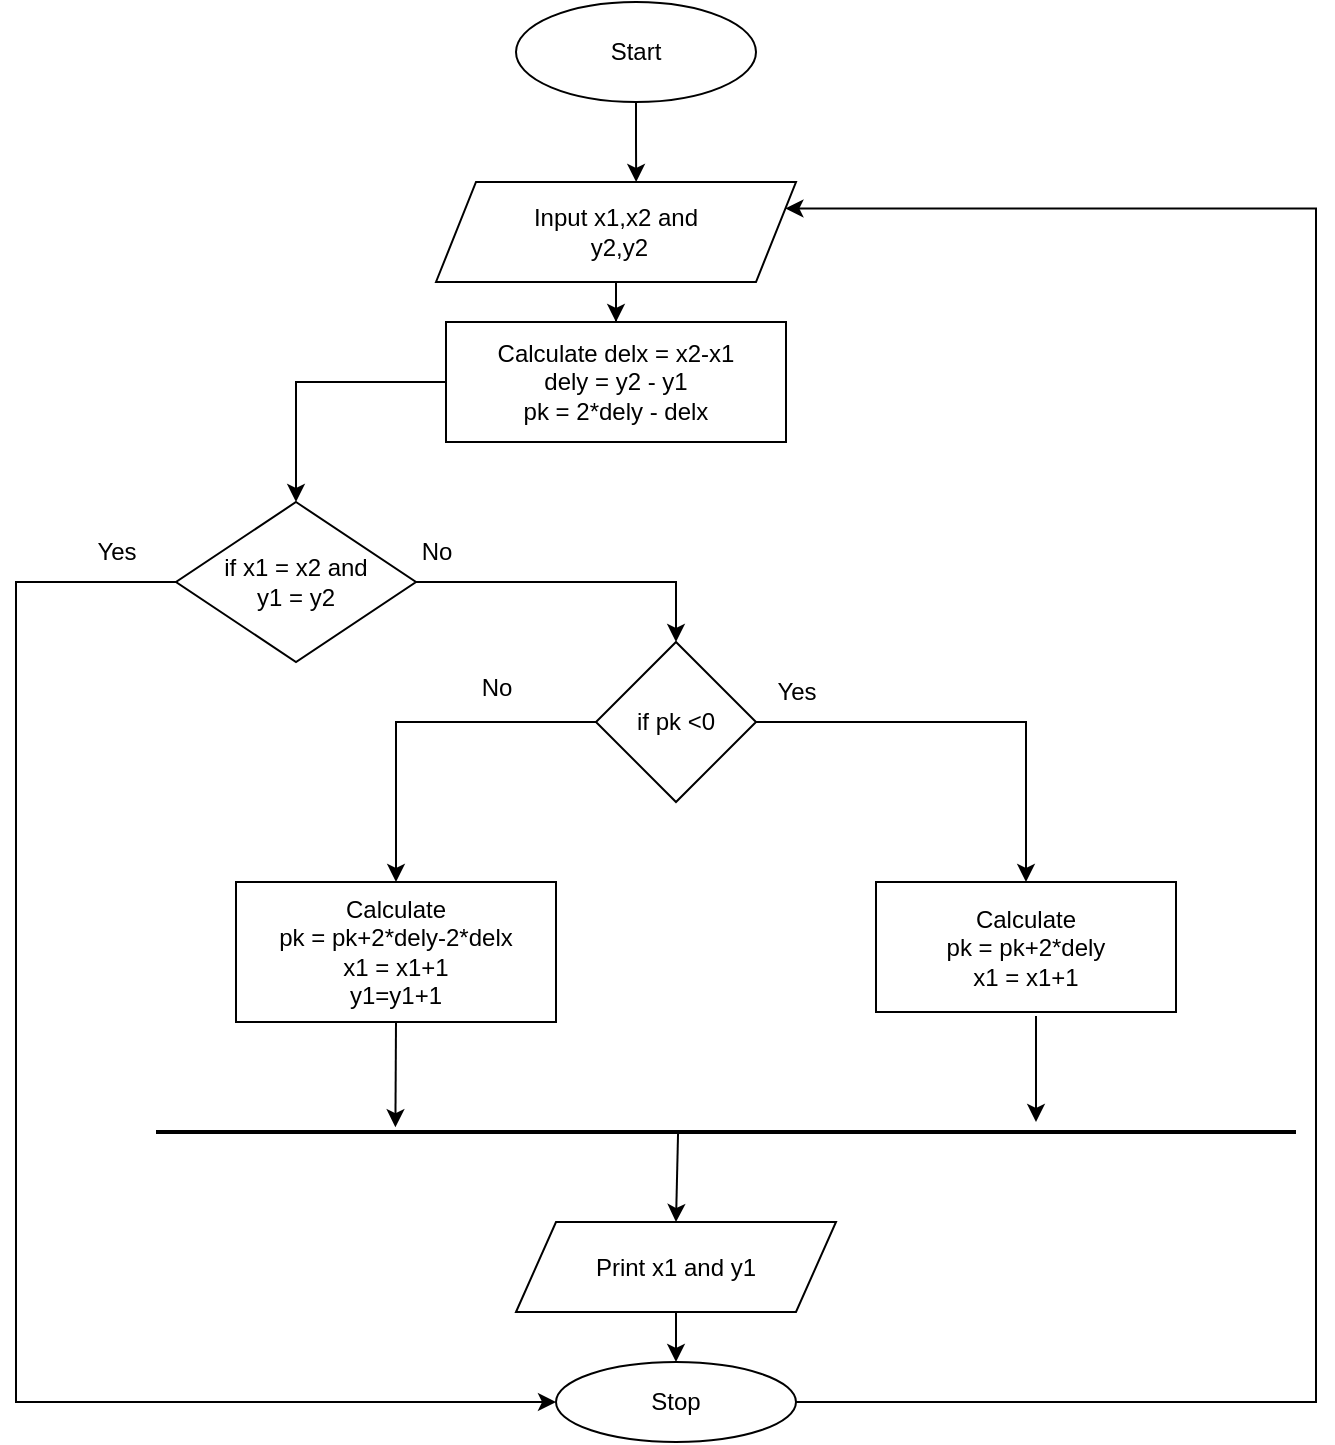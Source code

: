<mxfile version="21.6.1" type="github">
  <diagram name="Page-1" id="UBNCe2qnViK7XBikRRik">
    <mxGraphModel dx="1050" dy="581" grid="0" gridSize="10" guides="1" tooltips="1" connect="1" arrows="1" fold="1" page="1" pageScale="1" pageWidth="827" pageHeight="1169" math="0" shadow="0">
      <root>
        <mxCell id="0" />
        <mxCell id="1" parent="0" />
        <mxCell id="7pdoEP8-4uNZ4g8S5zyF-12" style="edgeStyle=orthogonalEdgeStyle;rounded=0;orthogonalLoop=1;jettySize=auto;html=1;entryX=0.556;entryY=0;entryDx=0;entryDy=0;entryPerimeter=0;" edge="1" parent="1" source="7pdoEP8-4uNZ4g8S5zyF-1" target="7pdoEP8-4uNZ4g8S5zyF-2">
          <mxGeometry relative="1" as="geometry" />
        </mxCell>
        <mxCell id="7pdoEP8-4uNZ4g8S5zyF-1" value="Start" style="ellipse;whiteSpace=wrap;html=1;" vertex="1" parent="1">
          <mxGeometry x="340" y="120" width="120" height="50" as="geometry" />
        </mxCell>
        <mxCell id="7pdoEP8-4uNZ4g8S5zyF-13" style="edgeStyle=orthogonalEdgeStyle;rounded=0;orthogonalLoop=1;jettySize=auto;html=1;exitX=0.5;exitY=1;exitDx=0;exitDy=0;" edge="1" parent="1" source="7pdoEP8-4uNZ4g8S5zyF-2" target="7pdoEP8-4uNZ4g8S5zyF-3">
          <mxGeometry relative="1" as="geometry" />
        </mxCell>
        <mxCell id="7pdoEP8-4uNZ4g8S5zyF-2" value="Input x1,x2&amp;nbsp;and&lt;br&gt;&amp;nbsp;y2,y2" style="shape=parallelogram;perimeter=parallelogramPerimeter;whiteSpace=wrap;html=1;fixedSize=1;" vertex="1" parent="1">
          <mxGeometry x="300" y="210" width="180" height="50" as="geometry" />
        </mxCell>
        <mxCell id="7pdoEP8-4uNZ4g8S5zyF-15" style="edgeStyle=orthogonalEdgeStyle;rounded=0;orthogonalLoop=1;jettySize=auto;html=1;entryX=0.5;entryY=0;entryDx=0;entryDy=0;" edge="1" parent="1" source="7pdoEP8-4uNZ4g8S5zyF-3" target="7pdoEP8-4uNZ4g8S5zyF-4">
          <mxGeometry relative="1" as="geometry" />
        </mxCell>
        <mxCell id="7pdoEP8-4uNZ4g8S5zyF-3" value="Calculate delx = x2-x1&lt;br&gt;dely = y2 - y1&lt;br&gt;pk = 2*dely - delx" style="rounded=0;whiteSpace=wrap;html=1;" vertex="1" parent="1">
          <mxGeometry x="305" y="280" width="170" height="60" as="geometry" />
        </mxCell>
        <mxCell id="7pdoEP8-4uNZ4g8S5zyF-16" style="edgeStyle=orthogonalEdgeStyle;rounded=0;orthogonalLoop=1;jettySize=auto;html=1;entryX=0.5;entryY=0;entryDx=0;entryDy=0;" edge="1" parent="1" source="7pdoEP8-4uNZ4g8S5zyF-4" target="7pdoEP8-4uNZ4g8S5zyF-5">
          <mxGeometry relative="1" as="geometry" />
        </mxCell>
        <mxCell id="7pdoEP8-4uNZ4g8S5zyF-29" style="edgeStyle=orthogonalEdgeStyle;rounded=0;orthogonalLoop=1;jettySize=auto;html=1;entryX=0;entryY=0.5;entryDx=0;entryDy=0;" edge="1" parent="1" source="7pdoEP8-4uNZ4g8S5zyF-4" target="7pdoEP8-4uNZ4g8S5zyF-11">
          <mxGeometry relative="1" as="geometry">
            <mxPoint x="350" y="860" as="targetPoint" />
            <Array as="points">
              <mxPoint x="90" y="410" />
              <mxPoint x="90" y="820" />
            </Array>
          </mxGeometry>
        </mxCell>
        <mxCell id="7pdoEP8-4uNZ4g8S5zyF-4" value="if x1 = x2 and&lt;br&gt;y1 = y2" style="rhombus;whiteSpace=wrap;html=1;" vertex="1" parent="1">
          <mxGeometry x="170" y="370" width="120" height="80" as="geometry" />
        </mxCell>
        <mxCell id="7pdoEP8-4uNZ4g8S5zyF-17" style="edgeStyle=orthogonalEdgeStyle;rounded=0;orthogonalLoop=1;jettySize=auto;html=1;entryX=0.5;entryY=0;entryDx=0;entryDy=0;" edge="1" parent="1" source="7pdoEP8-4uNZ4g8S5zyF-5" target="7pdoEP8-4uNZ4g8S5zyF-7">
          <mxGeometry relative="1" as="geometry" />
        </mxCell>
        <mxCell id="7pdoEP8-4uNZ4g8S5zyF-18" style="edgeStyle=orthogonalEdgeStyle;rounded=0;orthogonalLoop=1;jettySize=auto;html=1;entryX=0.5;entryY=0;entryDx=0;entryDy=0;" edge="1" parent="1" source="7pdoEP8-4uNZ4g8S5zyF-5" target="7pdoEP8-4uNZ4g8S5zyF-6">
          <mxGeometry relative="1" as="geometry" />
        </mxCell>
        <mxCell id="7pdoEP8-4uNZ4g8S5zyF-5" value="if pk &amp;lt;0" style="rhombus;whiteSpace=wrap;html=1;" vertex="1" parent="1">
          <mxGeometry x="380" y="440" width="80" height="80" as="geometry" />
        </mxCell>
        <mxCell id="7pdoEP8-4uNZ4g8S5zyF-6" value="Calculate&lt;br&gt;pk = pk+2*dely-2*delx&lt;br&gt;x1 = x1+1&lt;br&gt;y1=y1+1" style="rounded=0;whiteSpace=wrap;html=1;" vertex="1" parent="1">
          <mxGeometry x="200" y="560" width="160" height="70" as="geometry" />
        </mxCell>
        <mxCell id="7pdoEP8-4uNZ4g8S5zyF-7" value="Calculate&lt;br style=&quot;border-color: var(--border-color);&quot;&gt;pk = pk+2*dely&lt;br style=&quot;border-color: var(--border-color);&quot;&gt;x1 = x1+1" style="rounded=0;whiteSpace=wrap;html=1;" vertex="1" parent="1">
          <mxGeometry x="520" y="560" width="150" height="65" as="geometry" />
        </mxCell>
        <mxCell id="7pdoEP8-4uNZ4g8S5zyF-28" style="edgeStyle=orthogonalEdgeStyle;rounded=0;orthogonalLoop=1;jettySize=auto;html=1;" edge="1" parent="1" source="7pdoEP8-4uNZ4g8S5zyF-10">
          <mxGeometry relative="1" as="geometry">
            <mxPoint x="420" y="800" as="targetPoint" />
          </mxGeometry>
        </mxCell>
        <mxCell id="7pdoEP8-4uNZ4g8S5zyF-10" value="Print x1 and y1" style="shape=parallelogram;perimeter=parallelogramPerimeter;whiteSpace=wrap;html=1;fixedSize=1;" vertex="1" parent="1">
          <mxGeometry x="340" y="730" width="160" height="45" as="geometry" />
        </mxCell>
        <mxCell id="7pdoEP8-4uNZ4g8S5zyF-31" style="edgeStyle=orthogonalEdgeStyle;rounded=0;orthogonalLoop=1;jettySize=auto;html=1;entryX=1;entryY=0.25;entryDx=0;entryDy=0;" edge="1" parent="1" source="7pdoEP8-4uNZ4g8S5zyF-11" target="7pdoEP8-4uNZ4g8S5zyF-2">
          <mxGeometry relative="1" as="geometry">
            <Array as="points">
              <mxPoint x="740" y="820" />
              <mxPoint x="740" y="223" />
            </Array>
          </mxGeometry>
        </mxCell>
        <mxCell id="7pdoEP8-4uNZ4g8S5zyF-11" value="Stop" style="ellipse;whiteSpace=wrap;html=1;" vertex="1" parent="1">
          <mxGeometry x="360" y="800" width="120" height="40" as="geometry" />
        </mxCell>
        <mxCell id="7pdoEP8-4uNZ4g8S5zyF-21" value="" style="line;strokeWidth=2;html=1;" vertex="1" parent="1">
          <mxGeometry x="160" y="680" width="570" height="10" as="geometry" />
        </mxCell>
        <mxCell id="7pdoEP8-4uNZ4g8S5zyF-22" value="" style="endArrow=classic;html=1;rounded=0;entryX=0.21;entryY=0.26;entryDx=0;entryDy=0;entryPerimeter=0;exitX=0.5;exitY=1;exitDx=0;exitDy=0;" edge="1" parent="1" source="7pdoEP8-4uNZ4g8S5zyF-6" target="7pdoEP8-4uNZ4g8S5zyF-21">
          <mxGeometry width="50" height="50" relative="1" as="geometry">
            <mxPoint x="390" y="620" as="sourcePoint" />
            <mxPoint x="440" y="570" as="targetPoint" />
          </mxGeometry>
        </mxCell>
        <mxCell id="7pdoEP8-4uNZ4g8S5zyF-23" value="" style="endArrow=classic;html=1;rounded=0;exitX=0.5;exitY=1;exitDx=0;exitDy=0;" edge="1" parent="1">
          <mxGeometry width="50" height="50" relative="1" as="geometry">
            <mxPoint x="600" y="627" as="sourcePoint" />
            <mxPoint x="600" y="680" as="targetPoint" />
          </mxGeometry>
        </mxCell>
        <mxCell id="7pdoEP8-4uNZ4g8S5zyF-27" value="" style="endArrow=classic;html=1;rounded=0;entryX=0.5;entryY=0;entryDx=0;entryDy=0;exitX=0.458;exitY=0.42;exitDx=0;exitDy=0;exitPerimeter=0;" edge="1" parent="1" source="7pdoEP8-4uNZ4g8S5zyF-21" target="7pdoEP8-4uNZ4g8S5zyF-10">
          <mxGeometry width="50" height="50" relative="1" as="geometry">
            <mxPoint x="390" y="620" as="sourcePoint" />
            <mxPoint x="440" y="570" as="targetPoint" />
          </mxGeometry>
        </mxCell>
        <mxCell id="7pdoEP8-4uNZ4g8S5zyF-32" value="Yes" style="text;html=1;align=center;verticalAlign=middle;resizable=0;points=[];autosize=1;strokeColor=none;fillColor=none;" vertex="1" parent="1">
          <mxGeometry x="120" y="380" width="40" height="30" as="geometry" />
        </mxCell>
        <mxCell id="7pdoEP8-4uNZ4g8S5zyF-33" value="No" style="text;html=1;align=center;verticalAlign=middle;resizable=0;points=[];autosize=1;strokeColor=none;fillColor=none;" vertex="1" parent="1">
          <mxGeometry x="280" y="380" width="40" height="30" as="geometry" />
        </mxCell>
        <mxCell id="7pdoEP8-4uNZ4g8S5zyF-34" value="Yes" style="text;html=1;align=center;verticalAlign=middle;resizable=0;points=[];autosize=1;strokeColor=none;fillColor=none;" vertex="1" parent="1">
          <mxGeometry x="460" y="450" width="40" height="30" as="geometry" />
        </mxCell>
        <mxCell id="7pdoEP8-4uNZ4g8S5zyF-35" value="No" style="text;html=1;align=center;verticalAlign=middle;resizable=0;points=[];autosize=1;strokeColor=none;fillColor=none;" vertex="1" parent="1">
          <mxGeometry x="310" y="448" width="40" height="30" as="geometry" />
        </mxCell>
      </root>
    </mxGraphModel>
  </diagram>
</mxfile>
